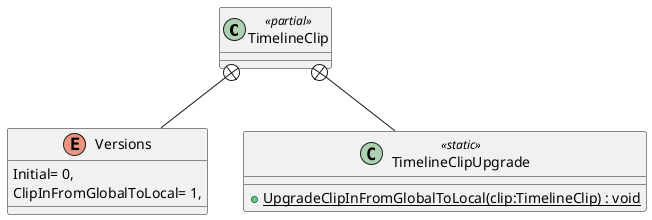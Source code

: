 @startuml
class TimelineClip <<partial>> {
}
enum Versions {
    Initial= 0,
    ClipInFromGlobalToLocal= 1,
}
class TimelineClipUpgrade <<static>> {
    + {static} UpgradeClipInFromGlobalToLocal(clip:TimelineClip) : void
}
TimelineClip +-- Versions
TimelineClip +-- TimelineClipUpgrade
@enduml
